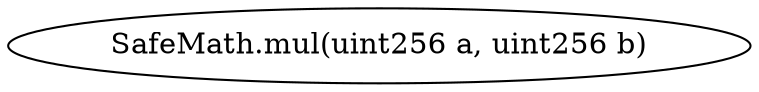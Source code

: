 digraph "" {
	graph [bb="0,0,300.47,36"];
	node [label="\N"];
	"SafeMath.mul(uint256 a, uint256 b)"	 [height=0.5,
		pos="150.24,18",
		width=4.1732];
}
